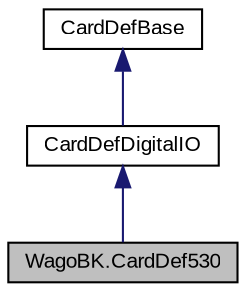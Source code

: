 digraph "WagoBK.CardDef530"
{
  edge [fontname="Arial",fontsize="10",labelfontname="Arial",labelfontsize="10"];
  node [fontname="Arial",fontsize="10",shape=record];
  Node1 [label="WagoBK.CardDef530",height=0.2,width=0.4,color="black", fillcolor="grey75", style="filled" fontcolor="black"];
  Node2 -> Node1 [dir="back",color="midnightblue",fontsize="10",style="solid",fontname="Arial"];
  Node2 [label="CardDefDigitalIO",height=0.2,width=0.4,color="black", fillcolor="white", style="filled",URL="$class_wago_b_k_1_1_card_def_digital_i_o.html"];
  Node3 -> Node2 [dir="back",color="midnightblue",fontsize="10",style="solid",fontname="Arial"];
  Node3 [label="CardDefBase",height=0.2,width=0.4,color="black", fillcolor="white", style="filled",URL="$class_wago_b_k_1_1_card_def_base.html"];
}

